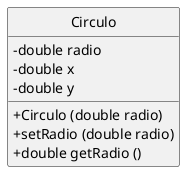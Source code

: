 @startuml Circulo

skinparam ClassAttributeIconSize 0
hide circle

class Circulo {
    - double radio
    - double x
    - double y
    + Circulo (double radio)
    + setRadio (double radio)
    + double getRadio ()
}

@enduml
